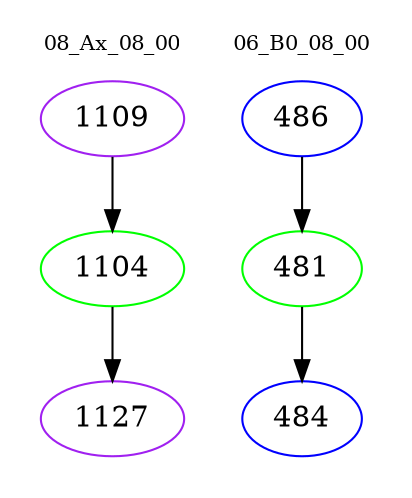 digraph{
subgraph cluster_0 {
color = white
label = "08_Ax_08_00";
fontsize=10;
T0_1109 [label="1109", color="purple"]
T0_1109 -> T0_1104 [color="black"]
T0_1104 [label="1104", color="green"]
T0_1104 -> T0_1127 [color="black"]
T0_1127 [label="1127", color="purple"]
}
subgraph cluster_1 {
color = white
label = "06_B0_08_00";
fontsize=10;
T1_486 [label="486", color="blue"]
T1_486 -> T1_481 [color="black"]
T1_481 [label="481", color="green"]
T1_481 -> T1_484 [color="black"]
T1_484 [label="484", color="blue"]
}
}
